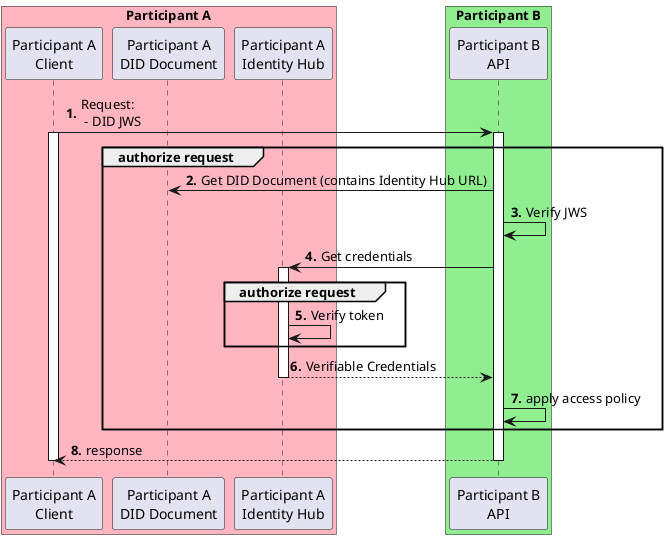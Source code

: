 @startuml
autonumber "<b>0'.'"
box "Participant A" #LightPink
Participant "Participant A\nClient" as ParticipantA
Participant "Participant A\nDID Document" as DID
Participant "Participant A\nIdentity Hub" as IDHUB
end box
box "Participant B" #LightGreen
Participant "Participant B\nAPI" as B
end box

ParticipantA -> B ++: Request:\n - DID JWS
activate ParticipantA
group authorize request
  B -> DID: Get DID Document (contains Identity Hub URL)
  B -> B: Verify JWS
  B -> IDHUB ++: Get credentials
  group authorize request
    IDHUB -> IDHUB: Verify token
  end
  return Verifiable Credentials
  B -> B: apply access policy
end
return response
deactivate ParticipantA

@enduml